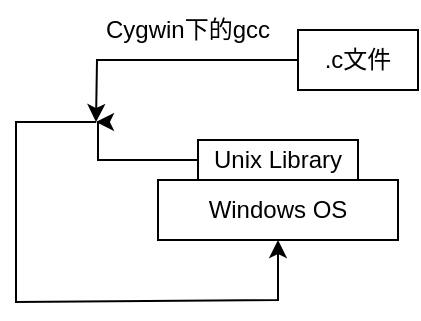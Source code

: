 <mxfile version="22.1.11" type="device">
  <diagram id="C5RBs43oDa-KdzZeNtuy" name="Page-1">
    <mxGraphModel dx="794" dy="519" grid="1" gridSize="10" guides="1" tooltips="1" connect="1" arrows="1" fold="1" page="1" pageScale="1" pageWidth="827" pageHeight="1169" math="0" shadow="0">
      <root>
        <mxCell id="WIyWlLk6GJQsqaUBKTNV-0" />
        <mxCell id="WIyWlLk6GJQsqaUBKTNV-1" parent="WIyWlLk6GJQsqaUBKTNV-0" />
        <mxCell id="56hphzgkDGlAzmUiiJmS-0" value="Windows OS" style="rounded=0;whiteSpace=wrap;html=1;fillColor=none;" parent="WIyWlLk6GJQsqaUBKTNV-1" vertex="1">
          <mxGeometry x="371" y="330" width="120" height="30" as="geometry" />
        </mxCell>
        <mxCell id="56hphzgkDGlAzmUiiJmS-1" style="edgeStyle=orthogonalEdgeStyle;rounded=0;orthogonalLoop=1;jettySize=auto;html=1;exitX=0;exitY=0.5;exitDx=0;exitDy=0;" parent="WIyWlLk6GJQsqaUBKTNV-1" source="56hphzgkDGlAzmUiiJmS-2" edge="1">
          <mxGeometry relative="1" as="geometry">
            <mxPoint x="340" y="301" as="targetPoint" />
            <Array as="points">
              <mxPoint x="341" y="320" />
            </Array>
          </mxGeometry>
        </mxCell>
        <mxCell id="56hphzgkDGlAzmUiiJmS-2" value="Unix Library" style="rounded=0;whiteSpace=wrap;html=1;fillColor=none;" parent="WIyWlLk6GJQsqaUBKTNV-1" vertex="1">
          <mxGeometry x="391" y="310" width="80" height="20" as="geometry" />
        </mxCell>
        <mxCell id="56hphzgkDGlAzmUiiJmS-3" style="edgeStyle=orthogonalEdgeStyle;rounded=0;orthogonalLoop=1;jettySize=auto;html=1;exitX=0;exitY=0.5;exitDx=0;exitDy=0;" parent="WIyWlLk6GJQsqaUBKTNV-1" source="56hphzgkDGlAzmUiiJmS-4" edge="1">
          <mxGeometry relative="1" as="geometry">
            <mxPoint x="340" y="301" as="targetPoint" />
          </mxGeometry>
        </mxCell>
        <mxCell id="56hphzgkDGlAzmUiiJmS-4" value=".c文件" style="rounded=0;whiteSpace=wrap;html=1;fillColor=none;" parent="WIyWlLk6GJQsqaUBKTNV-1" vertex="1">
          <mxGeometry x="441" y="255" width="60" height="30" as="geometry" />
        </mxCell>
        <mxCell id="56hphzgkDGlAzmUiiJmS-5" value="Cygwin下的gcc" style="text;html=1;strokeColor=none;fillColor=none;align=center;verticalAlign=middle;whiteSpace=wrap;rounded=0;" parent="WIyWlLk6GJQsqaUBKTNV-1" vertex="1">
          <mxGeometry x="341" y="240" width="90" height="30" as="geometry" />
        </mxCell>
        <mxCell id="56hphzgkDGlAzmUiiJmS-6" value="" style="endArrow=classic;html=1;rounded=0;entryX=0.5;entryY=1;entryDx=0;entryDy=0;" parent="WIyWlLk6GJQsqaUBKTNV-1" target="56hphzgkDGlAzmUiiJmS-0" edge="1">
          <mxGeometry width="50" height="50" relative="1" as="geometry">
            <mxPoint x="340" y="301" as="sourcePoint" />
            <mxPoint x="290" y="301" as="targetPoint" />
            <Array as="points">
              <mxPoint x="300" y="301" />
              <mxPoint x="300" y="341" />
              <mxPoint x="300" y="391" />
              <mxPoint x="431" y="390" />
            </Array>
          </mxGeometry>
        </mxCell>
      </root>
    </mxGraphModel>
  </diagram>
</mxfile>
